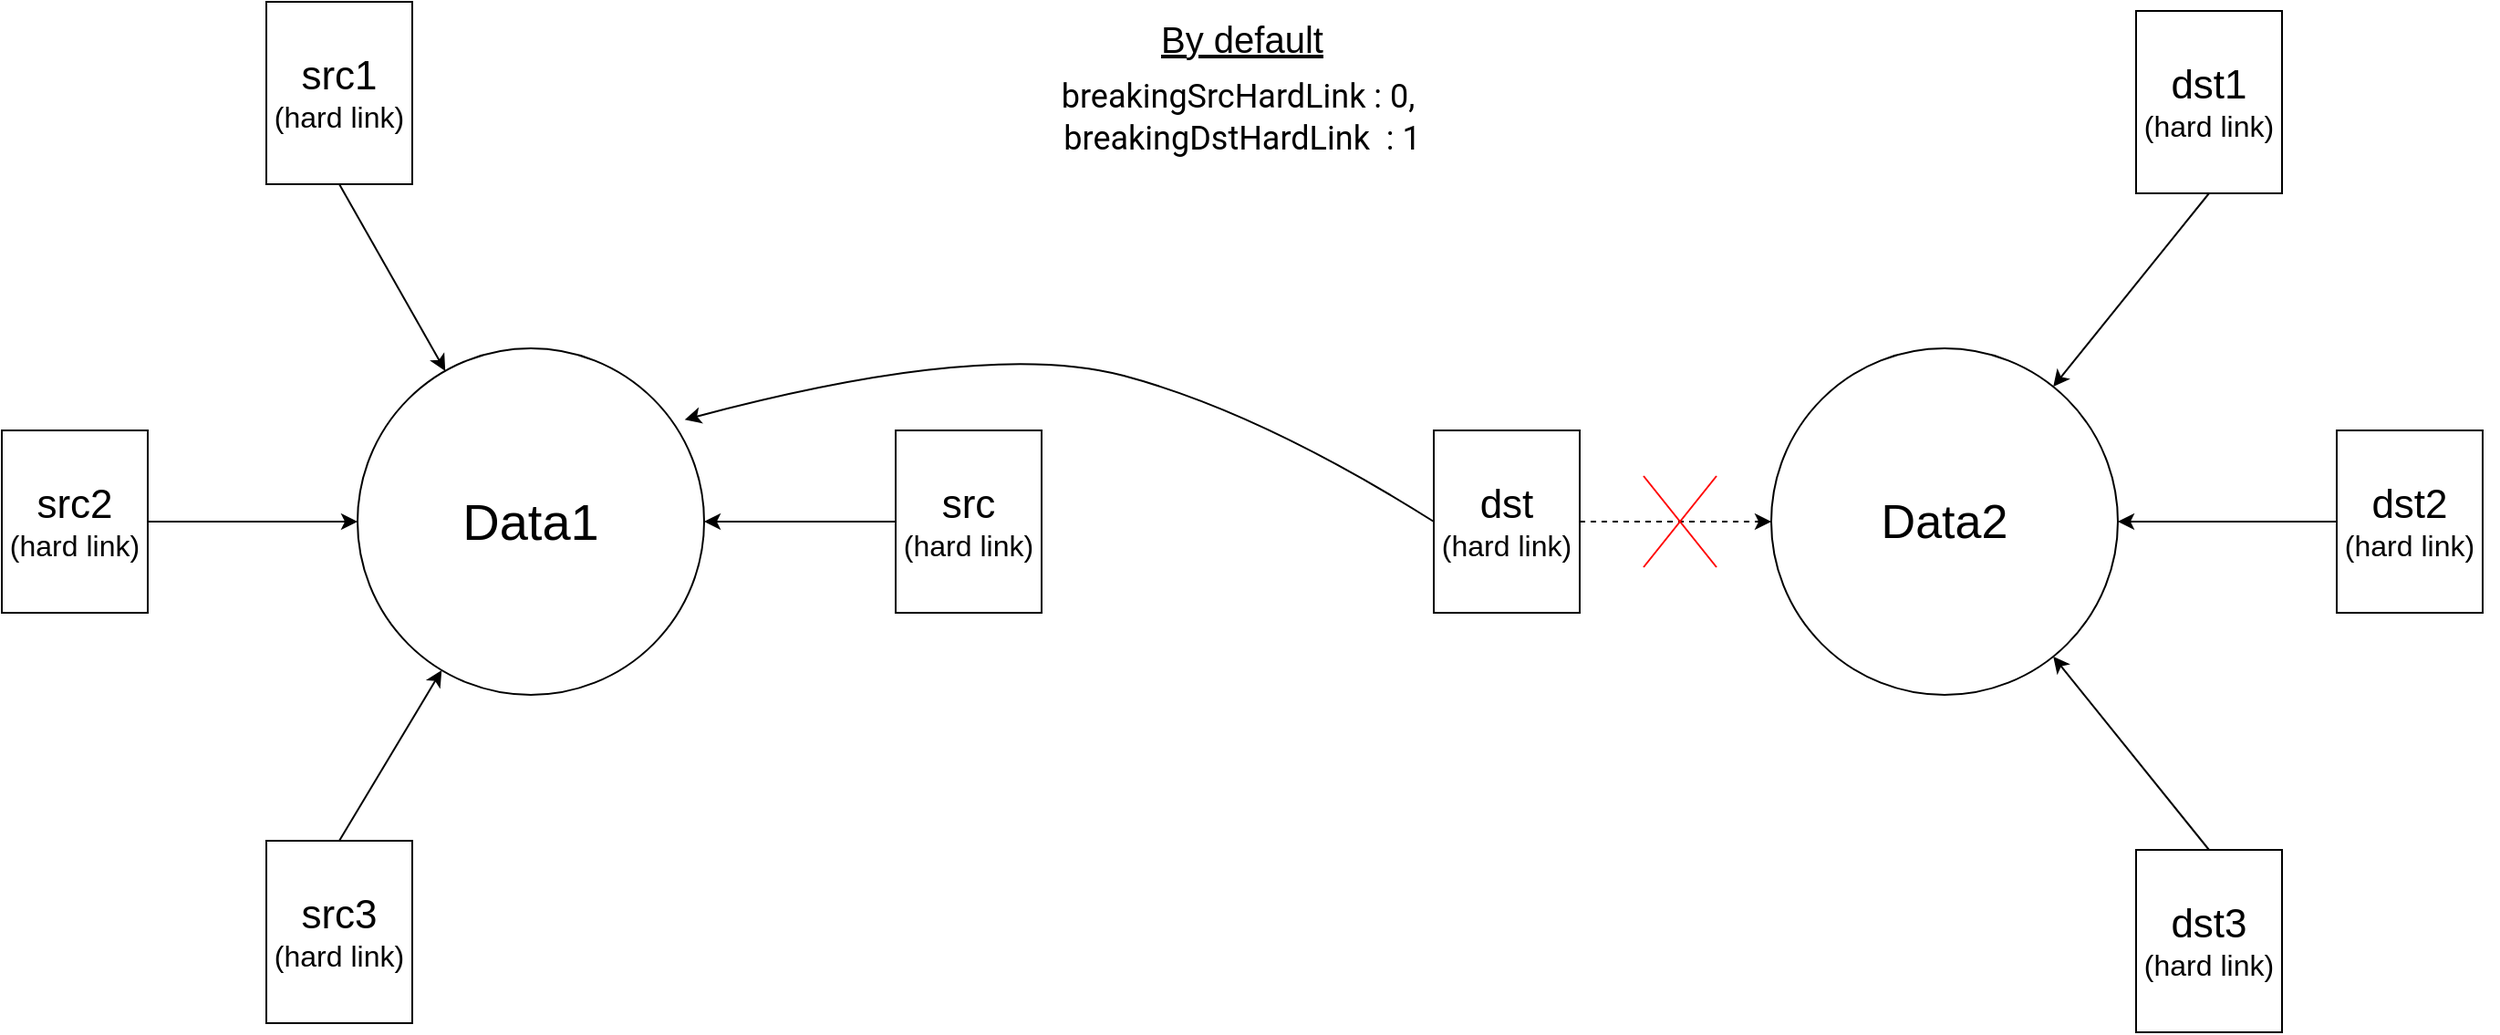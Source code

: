 <mxfile version="13.2.4" type="device"><diagram id="f5ZGO7L9Y8RW5US03Wy_" name="Страница 1"><mxGraphModel dx="1730" dy="1012" grid="1" gridSize="5" guides="1" tooltips="1" connect="1" arrows="1" fold="1" page="1" pageScale="1" pageWidth="1400" pageHeight="850" math="0" shadow="0"><root><mxCell id="0"/><mxCell id="1" parent="0"/><mxCell id="c6b-nnL6jOIwcA9cPbH3-1" value="&lt;font style=&quot;font-size: 28px&quot;&gt;Data1&lt;/font&gt;" style="ellipse;whiteSpace=wrap;html=1;aspect=fixed;" parent="1" vertex="1"><mxGeometry x="915" y="770" width="190" height="190" as="geometry"/></mxCell><object label="&lt;font&gt;&lt;font style=&quot;font-size: 22px&quot;&gt;src&lt;/font&gt;&lt;br&gt;&lt;font style=&quot;font-size: 16px&quot;&gt;(hard link)&lt;/font&gt;&lt;br&gt;&lt;/font&gt;" id="c6b-nnL6jOIwcA9cPbH3-4"><mxCell style="rounded=0;whiteSpace=wrap;html=1;" parent="1" vertex="1"><mxGeometry x="1210" y="815" width="80" height="100" as="geometry"/></mxCell></object><mxCell id="c6b-nnL6jOIwcA9cPbH3-12" value="" style="endArrow=classic;html=1;exitX=0.5;exitY=0;exitDx=0;exitDy=0;" parent="1" source="4lsewX8UpHZVoltbsjbJ-3" target="c6b-nnL6jOIwcA9cPbH3-1" edge="1"><mxGeometry width="50" height="50" relative="1" as="geometry"><mxPoint x="930" y="950" as="sourcePoint"/><mxPoint x="1185" y="830" as="targetPoint"/></mxGeometry></mxCell><mxCell id="c6b-nnL6jOIwcA9cPbH3-13" value="" style="endArrow=classic;html=1;exitX=1;exitY=0.5;exitDx=0;exitDy=0;entryX=0;entryY=0.5;entryDx=0;entryDy=0;" parent="1" source="4lsewX8UpHZVoltbsjbJ-2" target="c6b-nnL6jOIwcA9cPbH3-1" edge="1"><mxGeometry width="50" height="50" relative="1" as="geometry"><mxPoint x="845" y="840" as="sourcePoint"/><mxPoint x="1185" y="830" as="targetPoint"/></mxGeometry></mxCell><mxCell id="c6b-nnL6jOIwcA9cPbH3-14" value="" style="endArrow=classic;html=1;exitX=0.5;exitY=1;exitDx=0;exitDy=0;" parent="1" source="4lsewX8UpHZVoltbsjbJ-1" target="c6b-nnL6jOIwcA9cPbH3-1" edge="1"><mxGeometry width="50" height="50" relative="1" as="geometry"><mxPoint x="930" y="720" as="sourcePoint"/><mxPoint x="1185" y="830" as="targetPoint"/></mxGeometry></mxCell><mxCell id="c6b-nnL6jOIwcA9cPbH3-15" value="" style="endArrow=classic;html=1;exitX=0;exitY=0.5;exitDx=0;exitDy=0;entryX=1;entryY=0.5;entryDx=0;entryDy=0;" parent="1" source="c6b-nnL6jOIwcA9cPbH3-4" target="c6b-nnL6jOIwcA9cPbH3-1" edge="1"><mxGeometry width="50" height="50" relative="1" as="geometry"><mxPoint x="1065" y="880" as="sourcePoint"/><mxPoint x="1115" y="830" as="targetPoint"/></mxGeometry></mxCell><object label="&lt;font&gt;&lt;font style=&quot;font-size: 22px&quot;&gt;src1&lt;/font&gt;&lt;br&gt;&lt;font style=&quot;font-size: 16px&quot;&gt;(hard link)&lt;/font&gt;&lt;br&gt;&lt;/font&gt;" id="4lsewX8UpHZVoltbsjbJ-1"><mxCell style="rounded=0;whiteSpace=wrap;html=1;" parent="1" vertex="1"><mxGeometry x="865" y="580" width="80" height="100" as="geometry"/></mxCell></object><object label="&lt;font&gt;&lt;font style=&quot;font-size: 22px&quot;&gt;src2&lt;/font&gt;&lt;br&gt;&lt;font style=&quot;font-size: 16px&quot;&gt;(hard link)&lt;/font&gt;&lt;br&gt;&lt;/font&gt;" id="4lsewX8UpHZVoltbsjbJ-2"><mxCell style="rounded=0;whiteSpace=wrap;html=1;" parent="1" vertex="1"><mxGeometry x="720" y="815" width="80" height="100" as="geometry"/></mxCell></object><object label="&lt;font&gt;&lt;font style=&quot;font-size: 22px&quot;&gt;src3&lt;/font&gt;&lt;br&gt;&lt;font style=&quot;font-size: 16px&quot;&gt;(hard link)&lt;/font&gt;&lt;br&gt;&lt;/font&gt;" id="4lsewX8UpHZVoltbsjbJ-3"><mxCell style="rounded=0;whiteSpace=wrap;html=1;" parent="1" vertex="1"><mxGeometry x="865" y="1040" width="80" height="100" as="geometry"/></mxCell></object><mxCell id="4lsewX8UpHZVoltbsjbJ-4" value="&lt;font style=&quot;font-size: 26px&quot;&gt;Data2&lt;/font&gt;" style="ellipse;whiteSpace=wrap;html=1;aspect=fixed;" parent="1" vertex="1"><mxGeometry x="1690" y="770" width="190" height="190" as="geometry"/></mxCell><object label="&lt;font&gt;&lt;span style=&quot;font-size: 22px&quot;&gt;dst&lt;/span&gt;&lt;br&gt;&lt;font style=&quot;font-size: 16px&quot;&gt;(hard link)&lt;/font&gt;&lt;br&gt;&lt;/font&gt;" id="4lsewX8UpHZVoltbsjbJ-5"><mxCell style="rounded=0;whiteSpace=wrap;html=1;" parent="1" vertex="1"><mxGeometry x="1505" y="815" width="80" height="100" as="geometry"/></mxCell></object><mxCell id="4lsewX8UpHZVoltbsjbJ-6" value="" style="endArrow=classic;html=1;exitX=0.5;exitY=0;exitDx=0;exitDy=0;" parent="1" source="4lsewX8UpHZVoltbsjbJ-12" target="4lsewX8UpHZVoltbsjbJ-4" edge="1"><mxGeometry width="50" height="50" relative="1" as="geometry"><mxPoint x="1955" y="955" as="sourcePoint"/><mxPoint x="2210" y="835" as="targetPoint"/></mxGeometry></mxCell><mxCell id="4lsewX8UpHZVoltbsjbJ-7" value="" style="endArrow=classic;html=1;exitX=1;exitY=0.5;exitDx=0;exitDy=0;" parent="1" source="4lsewX8UpHZVoltbsjbJ-11" edge="1"><mxGeometry width="50" height="50" relative="1" as="geometry"><mxPoint x="1870" y="845" as="sourcePoint"/><mxPoint x="1880" y="865" as="targetPoint"/></mxGeometry></mxCell><mxCell id="4lsewX8UpHZVoltbsjbJ-8" value="" style="endArrow=classic;html=1;exitX=0.5;exitY=1;exitDx=0;exitDy=0;" parent="1" source="4lsewX8UpHZVoltbsjbJ-10" target="4lsewX8UpHZVoltbsjbJ-4" edge="1"><mxGeometry width="50" height="50" relative="1" as="geometry"><mxPoint x="1955" y="725" as="sourcePoint"/><mxPoint x="2210" y="835" as="targetPoint"/></mxGeometry></mxCell><mxCell id="4lsewX8UpHZVoltbsjbJ-9" value="" style="endArrow=classic;html=1;exitX=1;exitY=0.5;exitDx=0;exitDy=0;dashed=1;" parent="1" source="4lsewX8UpHZVoltbsjbJ-5" edge="1"><mxGeometry width="50" height="50" relative="1" as="geometry"><mxPoint x="1605" y="875" as="sourcePoint"/><mxPoint x="1690" y="865" as="targetPoint"/></mxGeometry></mxCell><object label="&lt;font&gt;&lt;span style=&quot;font-size: 22px&quot;&gt;dst1&lt;/span&gt;&lt;br&gt;&lt;font style=&quot;font-size: 16px&quot;&gt;(hard link)&lt;/font&gt;&lt;br&gt;&lt;/font&gt;" id="4lsewX8UpHZVoltbsjbJ-10"><mxCell style="rounded=0;whiteSpace=wrap;html=1;" parent="1" vertex="1"><mxGeometry x="1890" y="585" width="80" height="100" as="geometry"/></mxCell></object><object label="&lt;font&gt;&lt;font style=&quot;font-size: 22px&quot;&gt;dst2&lt;/font&gt;&lt;br&gt;&lt;font style=&quot;font-size: 16px&quot;&gt;(hard link)&lt;/font&gt;&lt;br&gt;&lt;/font&gt;" id="4lsewX8UpHZVoltbsjbJ-11"><mxCell style="rounded=0;whiteSpace=wrap;html=1;" parent="1" vertex="1"><mxGeometry x="2000" y="815" width="80" height="100" as="geometry"/></mxCell></object><object label="&lt;font&gt;&lt;font style=&quot;font-size: 22px&quot;&gt;dst3&lt;/font&gt;&lt;br&gt;&lt;font style=&quot;font-size: 16px&quot;&gt;(hard link)&lt;/font&gt;&lt;br&gt;&lt;/font&gt;" id="4lsewX8UpHZVoltbsjbJ-12"><mxCell style="rounded=0;whiteSpace=wrap;html=1;" parent="1" vertex="1"><mxGeometry x="1890" y="1045" width="80" height="100" as="geometry"/></mxCell></object><mxCell id="B6fBzZcgCt3z5nXARIcU-1" value="&lt;font&gt;&lt;font style=&quot;font-size: 20px&quot;&gt;&lt;u style=&quot;line-height: 200%&quot;&gt;By default&lt;/u&gt;&lt;/font&gt;&lt;br&gt;&lt;/font&gt;&lt;div style=&quot;text-align: center ; font-size: 18px&quot;&gt;&lt;span style=&quot;font-family: &amp;#34;roboto&amp;#34; , &amp;#34;arial&amp;#34; , sans-serif ; text-align: left&quot;&gt;&lt;font style=&quot;font-size: 18px&quot;&gt;breakingSrcHardLink : 0,&amp;nbsp;&lt;/font&gt;&lt;/span&gt;&lt;/div&gt;&lt;div style=&quot;text-align: center ; font-size: 18px&quot;&gt;&lt;span style=&quot;font-family: &amp;#34;roboto&amp;#34; , &amp;#34;arial&amp;#34; , sans-serif ; text-align: left&quot;&gt;&lt;font style=&quot;font-size: 18px&quot;&gt;breakingDstHardLink&amp;nbsp; : 1&lt;/font&gt;&lt;/span&gt;&lt;span style=&quot;font-size: 13px ; color: rgb(38 , 50 , 56) ; font-family: &amp;#34;roboto&amp;#34; , &amp;#34;arial&amp;#34; , sans-serif ; text-align: left&quot;&gt;&lt;br&gt;&lt;/span&gt;&lt;/div&gt;" style="text;html=1;strokeColor=none;fillColor=none;align=center;verticalAlign=middle;whiteSpace=wrap;rounded=0;" vertex="1" parent="1"><mxGeometry x="1250" y="585" width="300" height="75" as="geometry"/></mxCell><mxCell id="B6fBzZcgCt3z5nXARIcU-2" value="" style="endArrow=none;html=1;strokeColor=#FF0000;" edge="1" parent="1"><mxGeometry width="50" height="50" relative="1" as="geometry"><mxPoint x="1620" y="890" as="sourcePoint"/><mxPoint x="1660" y="840" as="targetPoint"/></mxGeometry></mxCell><mxCell id="B6fBzZcgCt3z5nXARIcU-4" value="" style="endArrow=none;html=1;fillColor=#ffe6cc;strokeColor=#FF0000;" edge="1" parent="1"><mxGeometry width="50" height="50" relative="1" as="geometry"><mxPoint x="1660" y="890" as="sourcePoint"/><mxPoint x="1620" y="840" as="targetPoint"/></mxGeometry></mxCell><mxCell id="B6fBzZcgCt3z5nXARIcU-6" value="" style="curved=1;endArrow=classic;html=1;strokeColor=#000000;exitX=0;exitY=0.5;exitDx=0;exitDy=0;entryX=0.944;entryY=0.206;entryDx=0;entryDy=0;entryPerimeter=0;" edge="1" parent="1" source="4lsewX8UpHZVoltbsjbJ-5" target="c6b-nnL6jOIwcA9cPbH3-1"><mxGeometry width="50" height="50" relative="1" as="geometry"><mxPoint x="1355" y="825" as="sourcePoint"/><mxPoint x="1260" y="725" as="targetPoint"/><Array as="points"><mxPoint x="1410" y="805"/><mxPoint x="1260" y="765"/></Array></mxGeometry></mxCell></root></mxGraphModel></diagram></mxfile>
